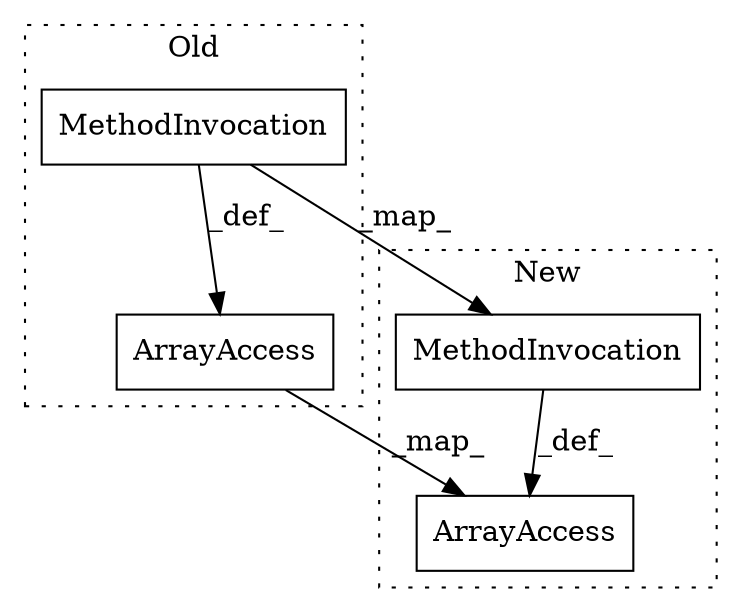 digraph G {
subgraph cluster0 {
1 [label="ArrayAccess" a="2" s="1622,1654" l="14,1" shape="box"];
3 [label="MethodInvocation" a="32" s="1675" l="8" shape="box"];
label = "Old";
style="dotted";
}
subgraph cluster1 {
2 [label="ArrayAccess" a="2" s="1656,1688" l="14,1" shape="box"];
4 [label="MethodInvocation" a="32" s="1714" l="8" shape="box"];
label = "New";
style="dotted";
}
1 -> 2 [label="_map_"];
3 -> 4 [label="_map_"];
3 -> 1 [label="_def_"];
4 -> 2 [label="_def_"];
}